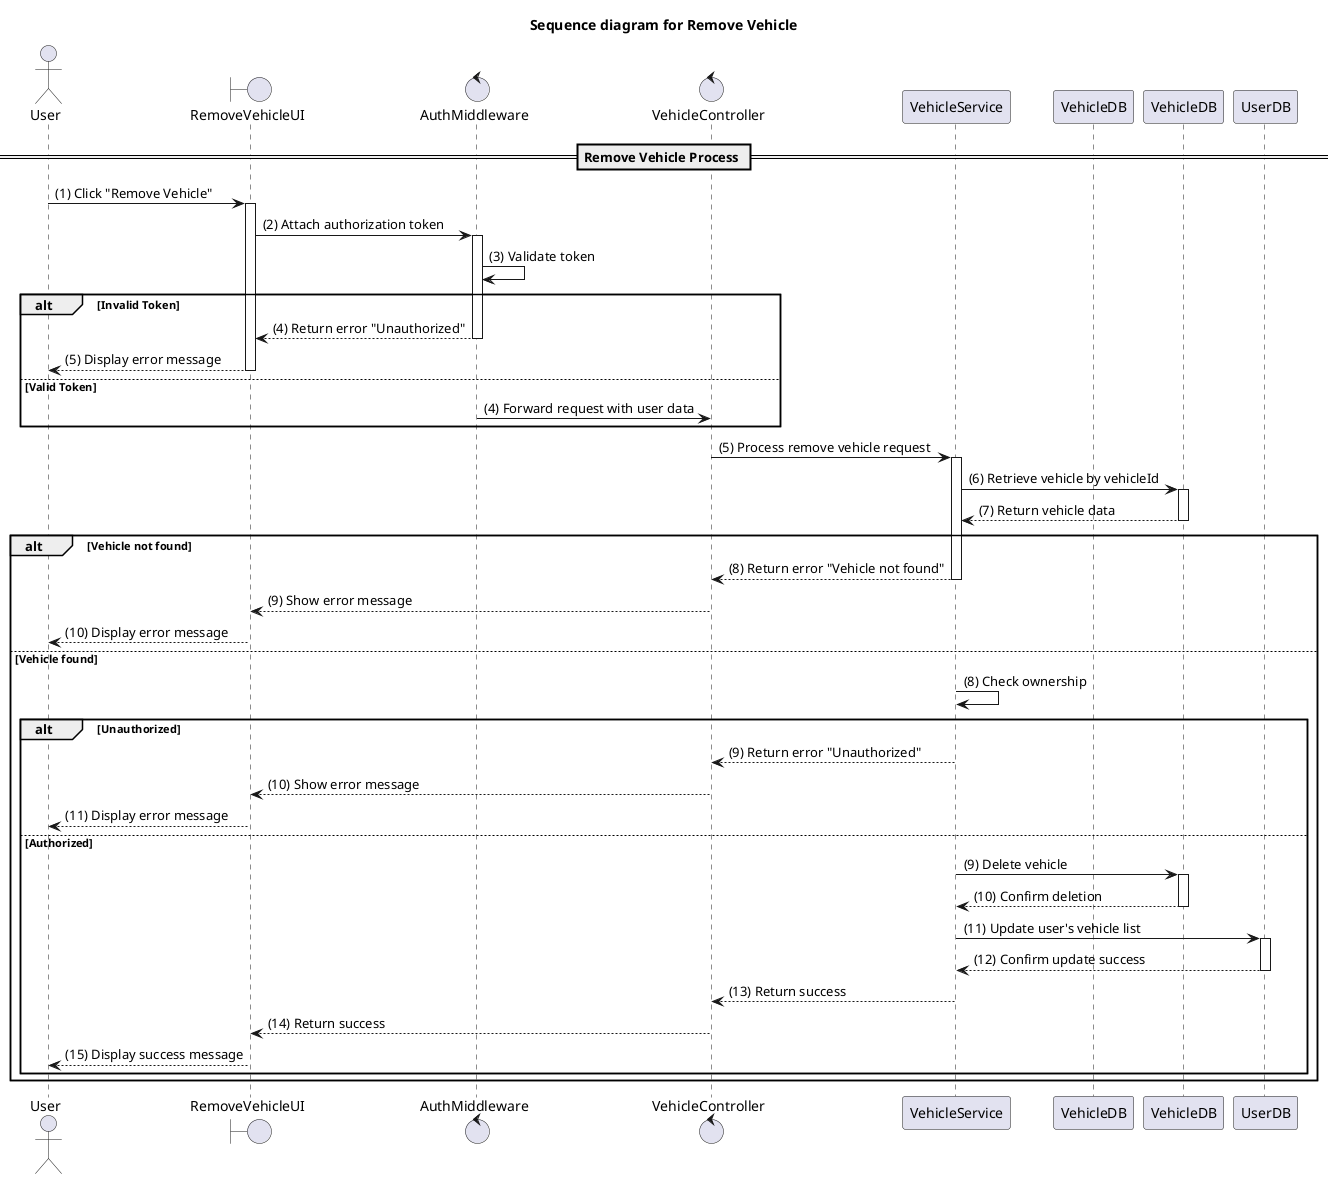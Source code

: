 @startuml

title Sequence diagram for Remove Vehicle

actor User
boundary RemoveVehicleUI
control AuthMiddleware
control VehicleController
participant VehicleService
participant Database as "VehicleDB"
participant Database as "UserDB"

== Remove Vehicle Process ==
User -> RemoveVehicleUI: (1) Click "Remove Vehicle"
activate RemoveVehicleUI
RemoveVehicleUI -> AuthMiddleware: (2) Attach authorization token
activate AuthMiddleware
AuthMiddleware -> AuthMiddleware: (3) Validate token
alt Invalid Token
    AuthMiddleware --> RemoveVehicleUI: (4) Return error "Unauthorized"
    deactivate AuthMiddleware
    RemoveVehicleUI --> User: (5) Display error message
    deactivate RemoveVehicleUI
else Valid Token
    AuthMiddleware -> VehicleController: (4) Forward request with user data
    deactivate AuthMiddleware
end

VehicleController -> VehicleService: (5) Process remove vehicle request
activate VehicleService
VehicleService -> VehicleDB: (6) Retrieve vehicle by vehicleId
activate VehicleDB
VehicleDB --> VehicleService: (7) Return vehicle data
deactivate VehicleDB

alt Vehicle not found
    VehicleService --> VehicleController: (8) Return error "Vehicle not found"
    deactivate VehicleService
    VehicleController --> RemoveVehicleUI: (9) Show error message
    deactivate VehicleController
    RemoveVehicleUI --> User: (10) Display error message
    deactivate RemoveVehicleUI
else Vehicle found
    VehicleService -> VehicleService: (8) Check ownership
    alt Unauthorized
        VehicleService --> VehicleController: (9) Return error "Unauthorized"
        deactivate VehicleService
        VehicleController --> RemoveVehicleUI: (10) Show error message
        deactivate VehicleController
        RemoveVehicleUI --> User: (11) Display error message
        deactivate RemoveVehicleUI
    else Authorized
        VehicleService -> VehicleDB: (9) Delete vehicle
        activate VehicleDB
        VehicleDB --> VehicleService: (10) Confirm deletion
        deactivate VehicleDB
        VehicleService -> UserDB: (11) Update user's vehicle list
        activate UserDB
        UserDB --> VehicleService: (12) Confirm update success
        deactivate UserDB
        VehicleService --> VehicleController: (13) Return success
        deactivate VehicleService
        VehicleController --> RemoveVehicleUI: (14) Return success
        deactivate VehicleController
        RemoveVehicleUI --> User: (15) Display success message
        deactivate RemoveVehicleUI
    end
end

@enduml